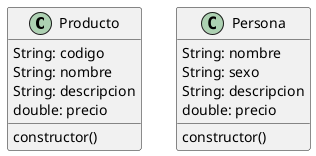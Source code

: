 @startuml


class Producto {
String: codigo
String: nombre
String: descripcion
double: precio


constructor()
}




class Persona {
String: nombre
String: sexo
String: descripcion
double: precio


constructor()
}



@enduml
